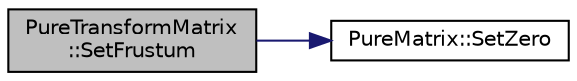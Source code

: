 digraph "PureTransformMatrix::SetFrustum"
{
 // LATEX_PDF_SIZE
  edge [fontname="Helvetica",fontsize="10",labelfontname="Helvetica",labelfontsize="10"];
  node [fontname="Helvetica",fontsize="10",shape=record];
  rankdir="LR";
  Node1 [label="PureTransformMatrix\l::SetFrustum",height=0.2,width=0.4,color="black", fillcolor="grey75", style="filled", fontcolor="black",tooltip="Sets the matrix to represent a viewing frustum in world coordinate system."];
  Node1 -> Node2 [color="midnightblue",fontsize="10",style="solid",fontname="Helvetica"];
  Node2 [label="PureMatrix::SetZero",height=0.2,width=0.4,color="black", fillcolor="white", style="filled",URL="$class_pure_matrix.html#a313d17b13f39ef09b0bab77c5b3d513a",tooltip="Sets the matrix to zero matrix."];
}
